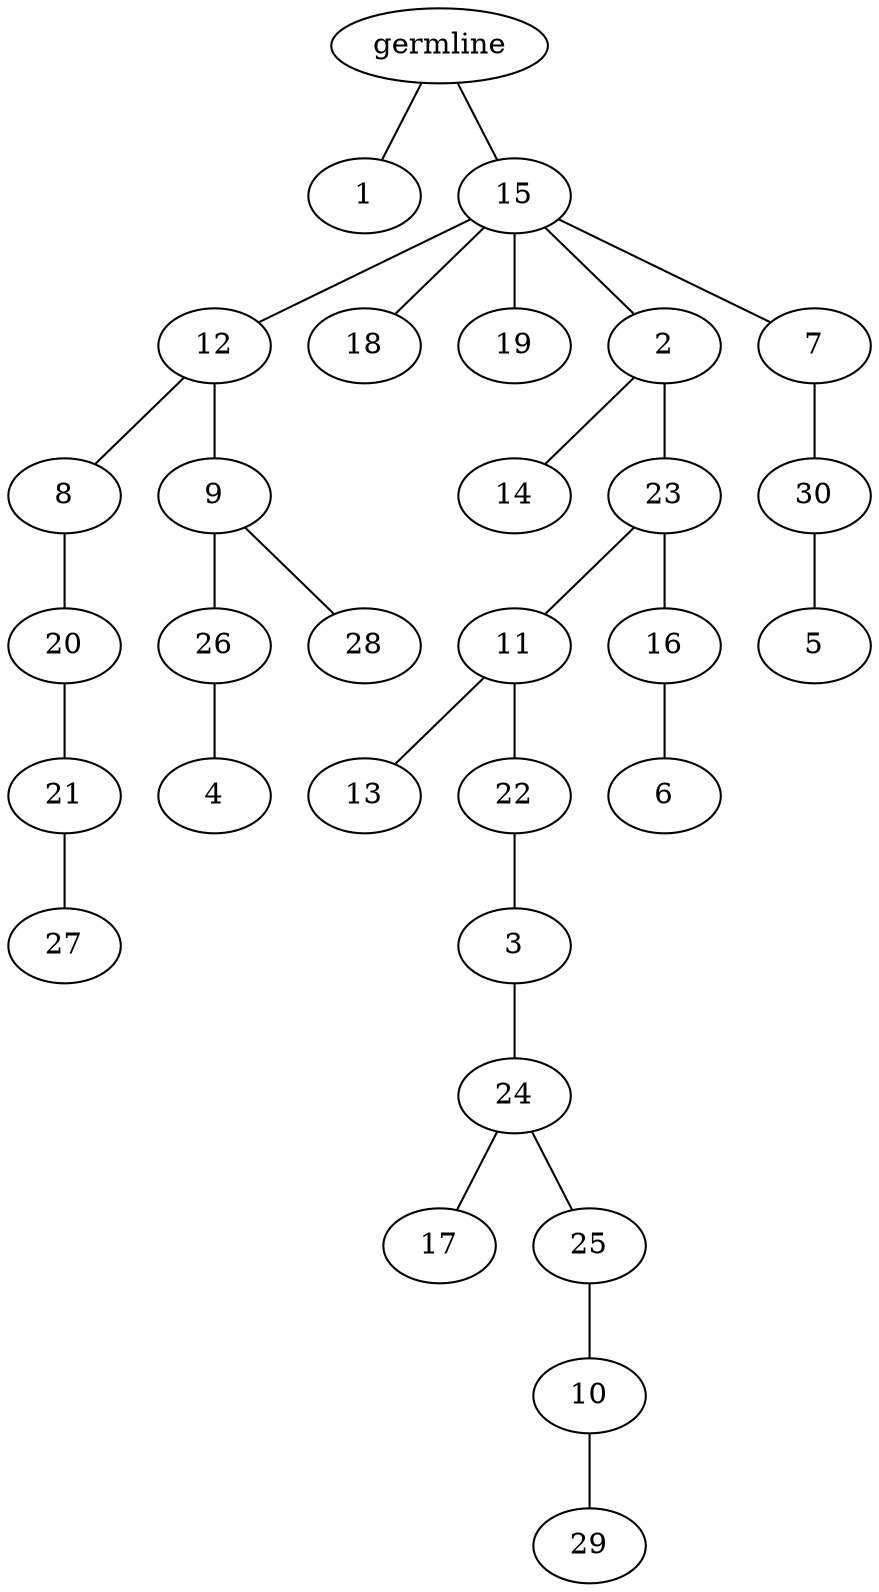 graph tree {
    "140299322393696" [label="germline"];
    "140299329481840" [label="1"];
    "140299329479584" [label="15"];
    "140299329479536" [label="12"];
    "140299329478912" [label="8"];
    "140299329479632" [label="20"];
    "140299329479200" [label="21"];
    "140299329482128" [label="27"];
    "140299329479920" [label="9"];
    "140299329479296" [label="26"];
    "140299329482368" [label="4"];
    "140299329480976" [label="28"];
    "140299329480688" [label="18"];
    "140299325261184" [label="19"];
    "140299329479056" [label="2"];
    "140299329480208" [label="14"];
    "140299329481792" [label="23"];
    "140299329479776" [label="11"];
    "140299325260512" [label="13"];
    "140299325260272" [label="22"];
    "140299325261856" [label="3"];
    "140299325260992" [label="24"];
    "140299325388976" [label="17"];
    "140299325388400" [label="25"];
    "140299325390032" [label="10"];
    "140299319433488" [label="29"];
    "140299329480736" [label="16"];
    "140299325261568" [label="6"];
    "140299329478720" [label="7"];
    "140299325390320" [label="30"];
    "140299325388160" [label="5"];
    "140299322393696" -- "140299329481840";
    "140299322393696" -- "140299329479584";
    "140299329479584" -- "140299329479536";
    "140299329479584" -- "140299329480688";
    "140299329479584" -- "140299325261184";
    "140299329479584" -- "140299329479056";
    "140299329479584" -- "140299329478720";
    "140299329479536" -- "140299329478912";
    "140299329479536" -- "140299329479920";
    "140299329478912" -- "140299329479632";
    "140299329479632" -- "140299329479200";
    "140299329479200" -- "140299329482128";
    "140299329479920" -- "140299329479296";
    "140299329479920" -- "140299329480976";
    "140299329479296" -- "140299329482368";
    "140299329479056" -- "140299329480208";
    "140299329479056" -- "140299329481792";
    "140299329481792" -- "140299329479776";
    "140299329481792" -- "140299329480736";
    "140299329479776" -- "140299325260512";
    "140299329479776" -- "140299325260272";
    "140299325260272" -- "140299325261856";
    "140299325261856" -- "140299325260992";
    "140299325260992" -- "140299325388976";
    "140299325260992" -- "140299325388400";
    "140299325388400" -- "140299325390032";
    "140299325390032" -- "140299319433488";
    "140299329480736" -- "140299325261568";
    "140299329478720" -- "140299325390320";
    "140299325390320" -- "140299325388160";
}
